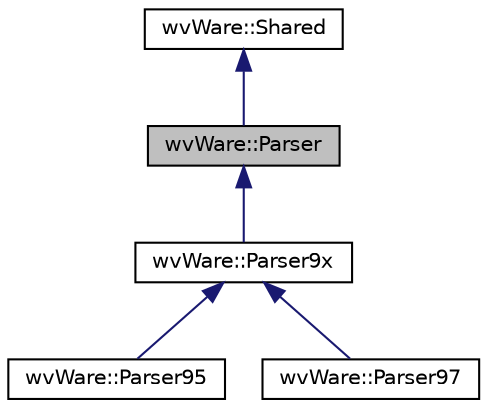 digraph "wvWare::Parser"
{
  edge [fontname="Helvetica",fontsize="10",labelfontname="Helvetica",labelfontsize="10"];
  node [fontname="Helvetica",fontsize="10",shape=record];
  Node0 [label="wvWare::Parser",height=0.2,width=0.4,color="black", fillcolor="grey75", style="filled", fontcolor="black"];
  Node1 -> Node0 [dir="back",color="midnightblue",fontsize="10",style="solid",fontname="Helvetica"];
  Node1 [label="wvWare::Shared",height=0.2,width=0.4,color="black", fillcolor="white", style="filled",URL="$classwv_ware_1_1_shared.html"];
  Node0 -> Node2 [dir="back",color="midnightblue",fontsize="10",style="solid",fontname="Helvetica"];
  Node2 [label="wvWare::Parser9x",height=0.2,width=0.4,color="black", fillcolor="white", style="filled",URL="$classwv_ware_1_1_parser9x.html"];
  Node2 -> Node3 [dir="back",color="midnightblue",fontsize="10",style="solid",fontname="Helvetica"];
  Node3 [label="wvWare::Parser95",height=0.2,width=0.4,color="black", fillcolor="white", style="filled",URL="$classwv_ware_1_1_parser95.html"];
  Node2 -> Node4 [dir="back",color="midnightblue",fontsize="10",style="solid",fontname="Helvetica"];
  Node4 [label="wvWare::Parser97",height=0.2,width=0.4,color="black", fillcolor="white", style="filled",URL="$classwv_ware_1_1_parser97.html"];
}
